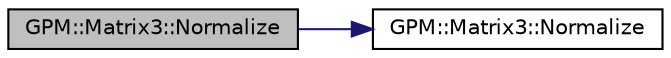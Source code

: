 digraph "GPM::Matrix3::Normalize"
{
 // INTERACTIVE_SVG=YES
 // LATEX_PDF_SIZE
  edge [fontname="Helvetica",fontsize="10",labelfontname="Helvetica",labelfontsize="10"];
  node [fontname="Helvetica",fontsize="10",shape=record];
  rankdir="LR";
  Node128 [label="GPM::Matrix3::Normalize",height=0.2,width=0.4,color="black", fillcolor="grey75", style="filled", fontcolor="black",tooltip="Returns this matrix with a magnitude of 1."];
  Node128 -> Node129 [color="midnightblue",fontsize="10",style="solid",fontname="Helvetica"];
  Node129 [label="GPM::Matrix3::Normalize",height=0.2,width=0.4,color="black", fillcolor="white", style="filled",URL="$struct_g_p_m_1_1_matrix3.html#a130720dc9fcfcd15c88fa024bbc33914",tooltip="Returns this matrix with a magnitude of 1."];
}
